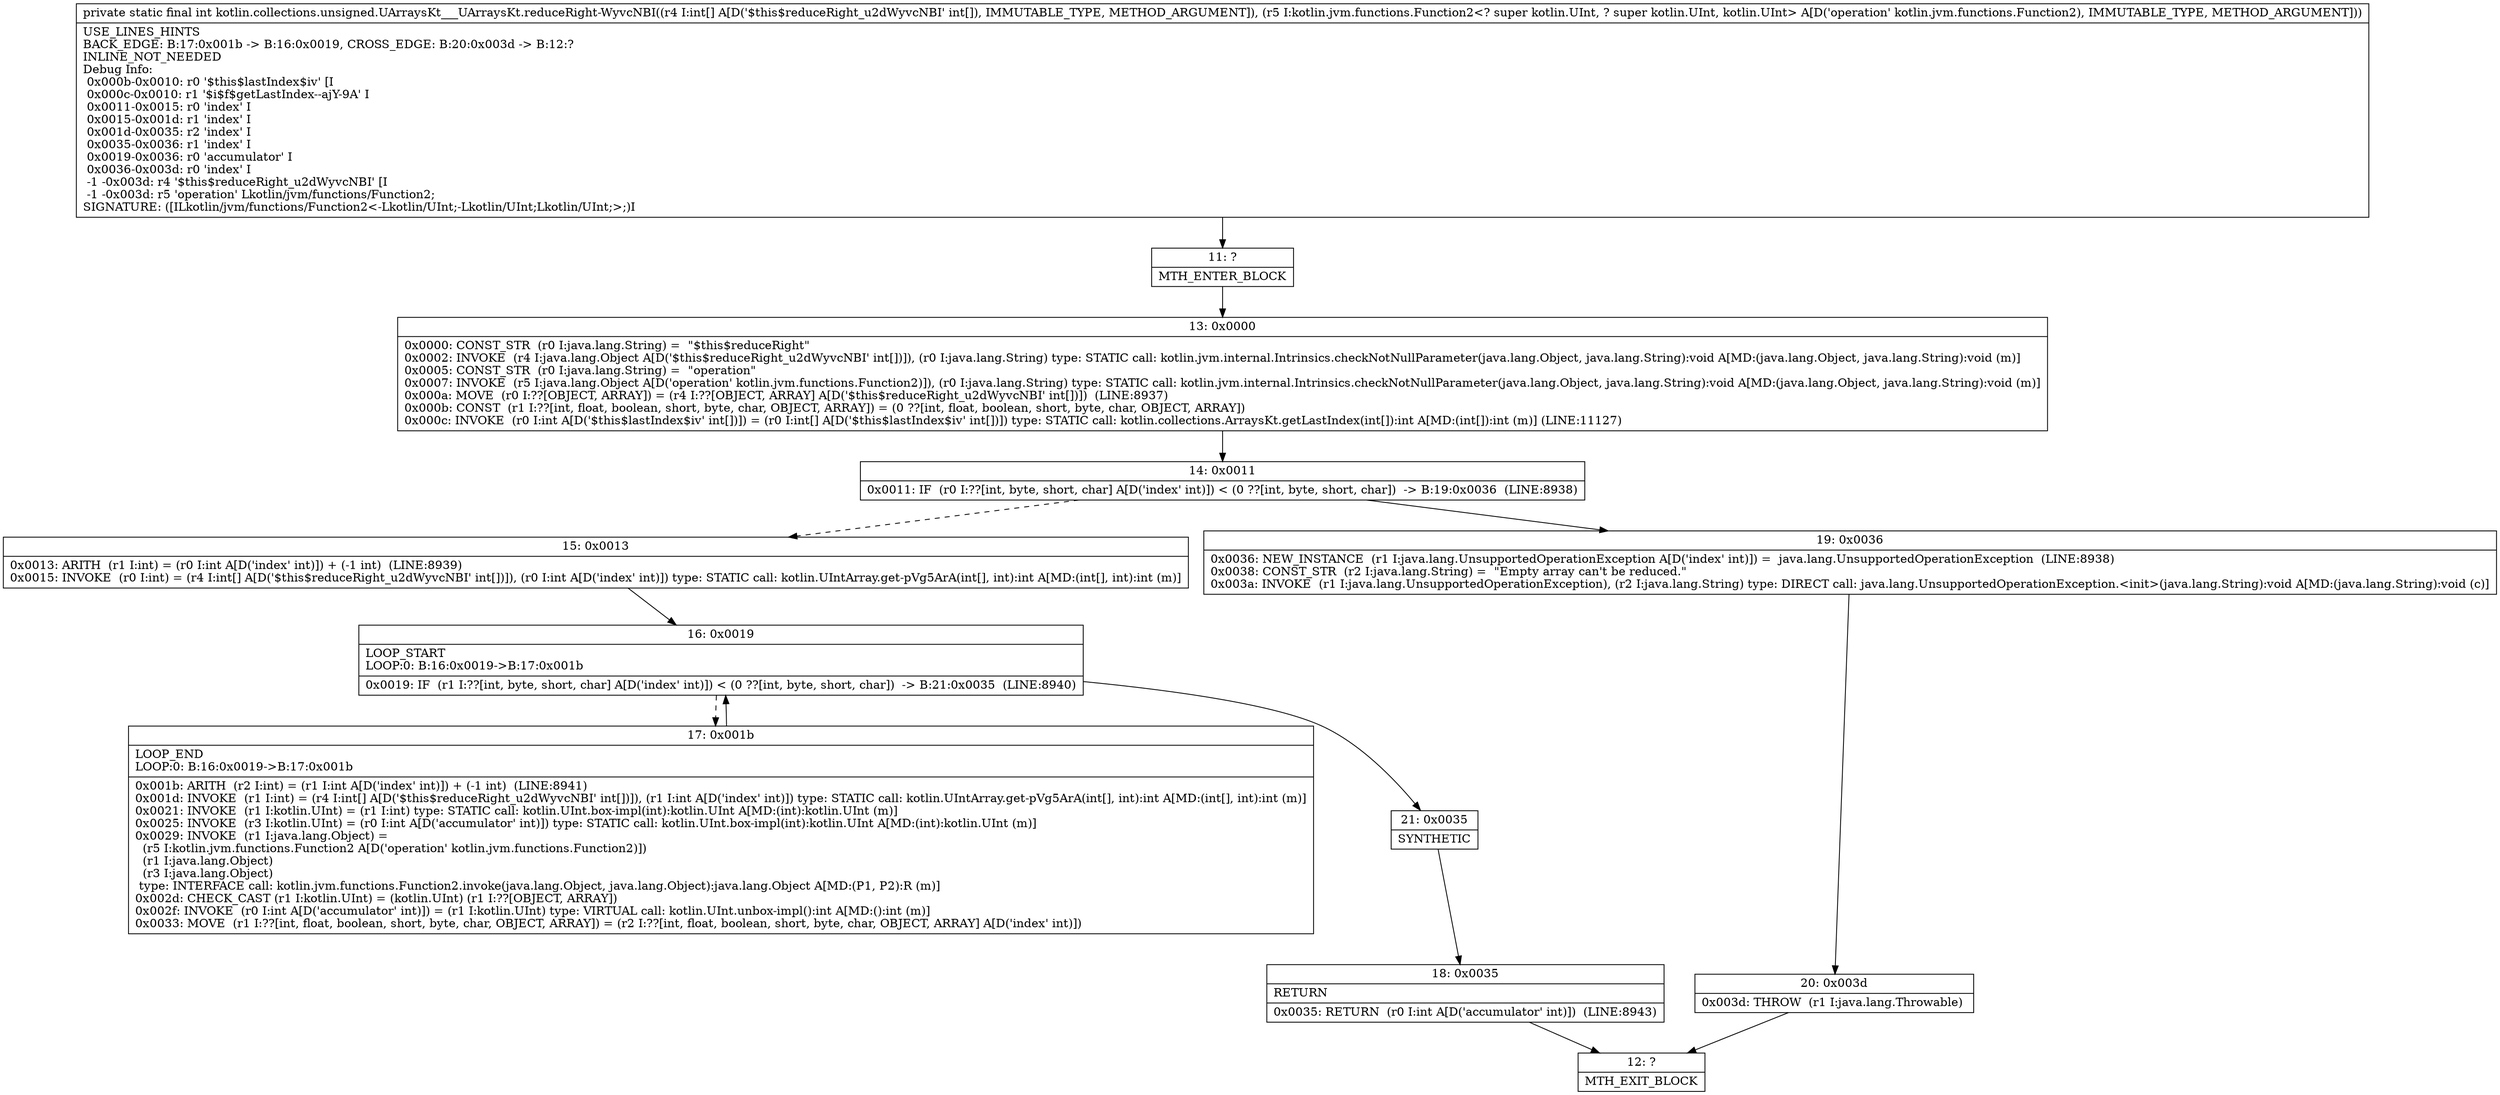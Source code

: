digraph "CFG forkotlin.collections.unsigned.UArraysKt___UArraysKt.reduceRight\-WyvcNBI([ILkotlin\/jvm\/functions\/Function2;)I" {
Node_11 [shape=record,label="{11\:\ ?|MTH_ENTER_BLOCK\l}"];
Node_13 [shape=record,label="{13\:\ 0x0000|0x0000: CONST_STR  (r0 I:java.lang.String) =  \"$this$reduceRight\" \l0x0002: INVOKE  (r4 I:java.lang.Object A[D('$this$reduceRight_u2dWyvcNBI' int[])]), (r0 I:java.lang.String) type: STATIC call: kotlin.jvm.internal.Intrinsics.checkNotNullParameter(java.lang.Object, java.lang.String):void A[MD:(java.lang.Object, java.lang.String):void (m)]\l0x0005: CONST_STR  (r0 I:java.lang.String) =  \"operation\" \l0x0007: INVOKE  (r5 I:java.lang.Object A[D('operation' kotlin.jvm.functions.Function2)]), (r0 I:java.lang.String) type: STATIC call: kotlin.jvm.internal.Intrinsics.checkNotNullParameter(java.lang.Object, java.lang.String):void A[MD:(java.lang.Object, java.lang.String):void (m)]\l0x000a: MOVE  (r0 I:??[OBJECT, ARRAY]) = (r4 I:??[OBJECT, ARRAY] A[D('$this$reduceRight_u2dWyvcNBI' int[])])  (LINE:8937)\l0x000b: CONST  (r1 I:??[int, float, boolean, short, byte, char, OBJECT, ARRAY]) = (0 ??[int, float, boolean, short, byte, char, OBJECT, ARRAY]) \l0x000c: INVOKE  (r0 I:int A[D('$this$lastIndex$iv' int[])]) = (r0 I:int[] A[D('$this$lastIndex$iv' int[])]) type: STATIC call: kotlin.collections.ArraysKt.getLastIndex(int[]):int A[MD:(int[]):int (m)] (LINE:11127)\l}"];
Node_14 [shape=record,label="{14\:\ 0x0011|0x0011: IF  (r0 I:??[int, byte, short, char] A[D('index' int)]) \< (0 ??[int, byte, short, char])  \-\> B:19:0x0036  (LINE:8938)\l}"];
Node_15 [shape=record,label="{15\:\ 0x0013|0x0013: ARITH  (r1 I:int) = (r0 I:int A[D('index' int)]) + (\-1 int)  (LINE:8939)\l0x0015: INVOKE  (r0 I:int) = (r4 I:int[] A[D('$this$reduceRight_u2dWyvcNBI' int[])]), (r0 I:int A[D('index' int)]) type: STATIC call: kotlin.UIntArray.get\-pVg5ArA(int[], int):int A[MD:(int[], int):int (m)]\l}"];
Node_16 [shape=record,label="{16\:\ 0x0019|LOOP_START\lLOOP:0: B:16:0x0019\-\>B:17:0x001b\l|0x0019: IF  (r1 I:??[int, byte, short, char] A[D('index' int)]) \< (0 ??[int, byte, short, char])  \-\> B:21:0x0035  (LINE:8940)\l}"];
Node_17 [shape=record,label="{17\:\ 0x001b|LOOP_END\lLOOP:0: B:16:0x0019\-\>B:17:0x001b\l|0x001b: ARITH  (r2 I:int) = (r1 I:int A[D('index' int)]) + (\-1 int)  (LINE:8941)\l0x001d: INVOKE  (r1 I:int) = (r4 I:int[] A[D('$this$reduceRight_u2dWyvcNBI' int[])]), (r1 I:int A[D('index' int)]) type: STATIC call: kotlin.UIntArray.get\-pVg5ArA(int[], int):int A[MD:(int[], int):int (m)]\l0x0021: INVOKE  (r1 I:kotlin.UInt) = (r1 I:int) type: STATIC call: kotlin.UInt.box\-impl(int):kotlin.UInt A[MD:(int):kotlin.UInt (m)]\l0x0025: INVOKE  (r3 I:kotlin.UInt) = (r0 I:int A[D('accumulator' int)]) type: STATIC call: kotlin.UInt.box\-impl(int):kotlin.UInt A[MD:(int):kotlin.UInt (m)]\l0x0029: INVOKE  (r1 I:java.lang.Object) = \l  (r5 I:kotlin.jvm.functions.Function2 A[D('operation' kotlin.jvm.functions.Function2)])\l  (r1 I:java.lang.Object)\l  (r3 I:java.lang.Object)\l type: INTERFACE call: kotlin.jvm.functions.Function2.invoke(java.lang.Object, java.lang.Object):java.lang.Object A[MD:(P1, P2):R (m)]\l0x002d: CHECK_CAST (r1 I:kotlin.UInt) = (kotlin.UInt) (r1 I:??[OBJECT, ARRAY]) \l0x002f: INVOKE  (r0 I:int A[D('accumulator' int)]) = (r1 I:kotlin.UInt) type: VIRTUAL call: kotlin.UInt.unbox\-impl():int A[MD:():int (m)]\l0x0033: MOVE  (r1 I:??[int, float, boolean, short, byte, char, OBJECT, ARRAY]) = (r2 I:??[int, float, boolean, short, byte, char, OBJECT, ARRAY] A[D('index' int)]) \l}"];
Node_21 [shape=record,label="{21\:\ 0x0035|SYNTHETIC\l}"];
Node_18 [shape=record,label="{18\:\ 0x0035|RETURN\l|0x0035: RETURN  (r0 I:int A[D('accumulator' int)])  (LINE:8943)\l}"];
Node_12 [shape=record,label="{12\:\ ?|MTH_EXIT_BLOCK\l}"];
Node_19 [shape=record,label="{19\:\ 0x0036|0x0036: NEW_INSTANCE  (r1 I:java.lang.UnsupportedOperationException A[D('index' int)]) =  java.lang.UnsupportedOperationException  (LINE:8938)\l0x0038: CONST_STR  (r2 I:java.lang.String) =  \"Empty array can't be reduced.\" \l0x003a: INVOKE  (r1 I:java.lang.UnsupportedOperationException), (r2 I:java.lang.String) type: DIRECT call: java.lang.UnsupportedOperationException.\<init\>(java.lang.String):void A[MD:(java.lang.String):void (c)]\l}"];
Node_20 [shape=record,label="{20\:\ 0x003d|0x003d: THROW  (r1 I:java.lang.Throwable) \l}"];
MethodNode[shape=record,label="{private static final int kotlin.collections.unsigned.UArraysKt___UArraysKt.reduceRight\-WyvcNBI((r4 I:int[] A[D('$this$reduceRight_u2dWyvcNBI' int[]), IMMUTABLE_TYPE, METHOD_ARGUMENT]), (r5 I:kotlin.jvm.functions.Function2\<? super kotlin.UInt, ? super kotlin.UInt, kotlin.UInt\> A[D('operation' kotlin.jvm.functions.Function2), IMMUTABLE_TYPE, METHOD_ARGUMENT]))  | USE_LINES_HINTS\lBACK_EDGE: B:17:0x001b \-\> B:16:0x0019, CROSS_EDGE: B:20:0x003d \-\> B:12:?\lINLINE_NOT_NEEDED\lDebug Info:\l  0x000b\-0x0010: r0 '$this$lastIndex$iv' [I\l  0x000c\-0x0010: r1 '$i$f$getLastIndex\-\-ajY\-9A' I\l  0x0011\-0x0015: r0 'index' I\l  0x0015\-0x001d: r1 'index' I\l  0x001d\-0x0035: r2 'index' I\l  0x0035\-0x0036: r1 'index' I\l  0x0019\-0x0036: r0 'accumulator' I\l  0x0036\-0x003d: r0 'index' I\l  \-1 \-0x003d: r4 '$this$reduceRight_u2dWyvcNBI' [I\l  \-1 \-0x003d: r5 'operation' Lkotlin\/jvm\/functions\/Function2;\lSIGNATURE: ([ILkotlin\/jvm\/functions\/Function2\<\-Lkotlin\/UInt;\-Lkotlin\/UInt;Lkotlin\/UInt;\>;)I\l}"];
MethodNode -> Node_11;Node_11 -> Node_13;
Node_13 -> Node_14;
Node_14 -> Node_15[style=dashed];
Node_14 -> Node_19;
Node_15 -> Node_16;
Node_16 -> Node_17[style=dashed];
Node_16 -> Node_21;
Node_17 -> Node_16;
Node_21 -> Node_18;
Node_18 -> Node_12;
Node_19 -> Node_20;
Node_20 -> Node_12;
}

